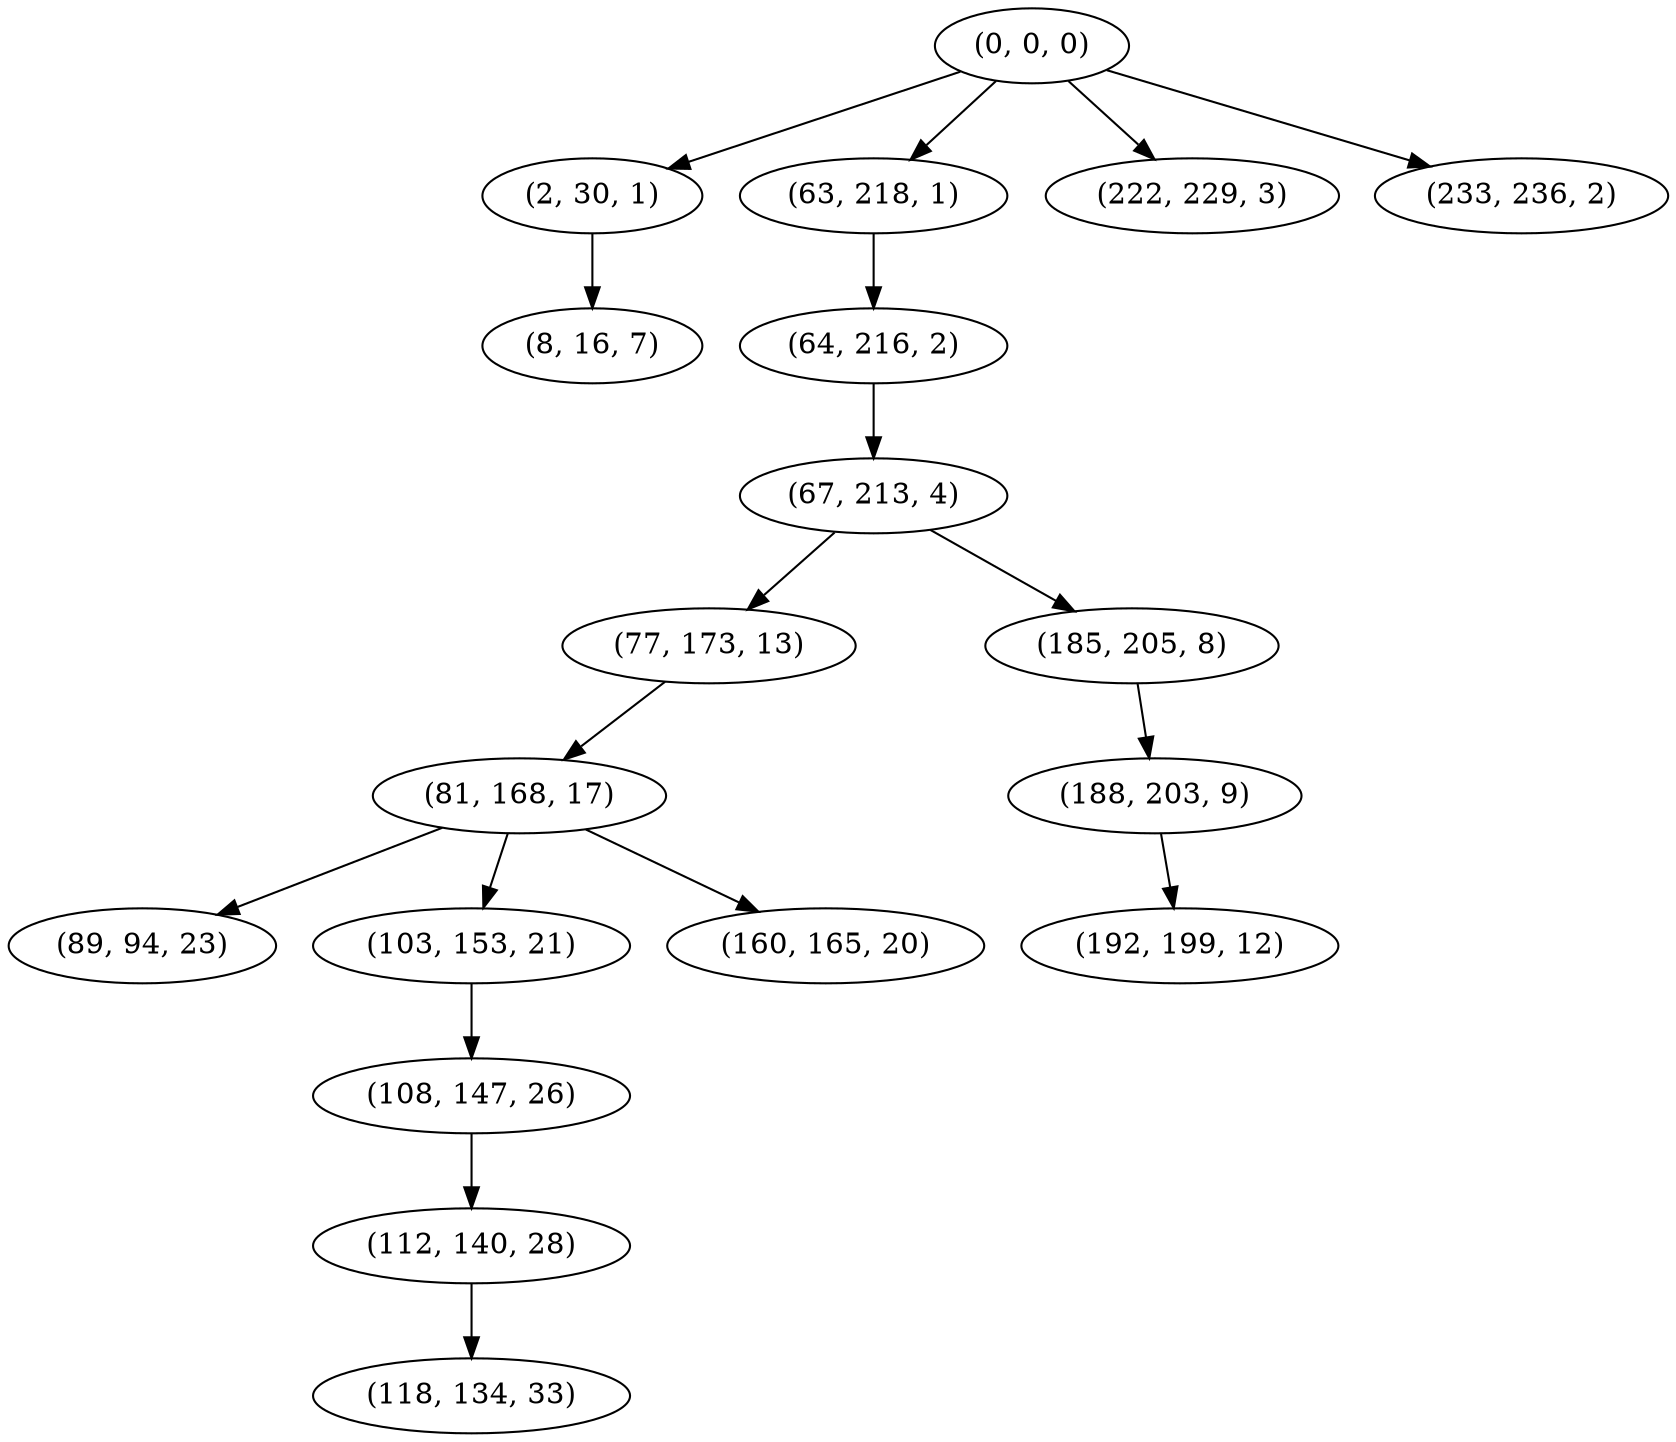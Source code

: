 digraph tree {
    "(0, 0, 0)";
    "(2, 30, 1)";
    "(8, 16, 7)";
    "(63, 218, 1)";
    "(64, 216, 2)";
    "(67, 213, 4)";
    "(77, 173, 13)";
    "(81, 168, 17)";
    "(89, 94, 23)";
    "(103, 153, 21)";
    "(108, 147, 26)";
    "(112, 140, 28)";
    "(118, 134, 33)";
    "(160, 165, 20)";
    "(185, 205, 8)";
    "(188, 203, 9)";
    "(192, 199, 12)";
    "(222, 229, 3)";
    "(233, 236, 2)";
    "(0, 0, 0)" -> "(2, 30, 1)";
    "(0, 0, 0)" -> "(63, 218, 1)";
    "(0, 0, 0)" -> "(222, 229, 3)";
    "(0, 0, 0)" -> "(233, 236, 2)";
    "(2, 30, 1)" -> "(8, 16, 7)";
    "(63, 218, 1)" -> "(64, 216, 2)";
    "(64, 216, 2)" -> "(67, 213, 4)";
    "(67, 213, 4)" -> "(77, 173, 13)";
    "(67, 213, 4)" -> "(185, 205, 8)";
    "(77, 173, 13)" -> "(81, 168, 17)";
    "(81, 168, 17)" -> "(89, 94, 23)";
    "(81, 168, 17)" -> "(103, 153, 21)";
    "(81, 168, 17)" -> "(160, 165, 20)";
    "(103, 153, 21)" -> "(108, 147, 26)";
    "(108, 147, 26)" -> "(112, 140, 28)";
    "(112, 140, 28)" -> "(118, 134, 33)";
    "(185, 205, 8)" -> "(188, 203, 9)";
    "(188, 203, 9)" -> "(192, 199, 12)";
}
